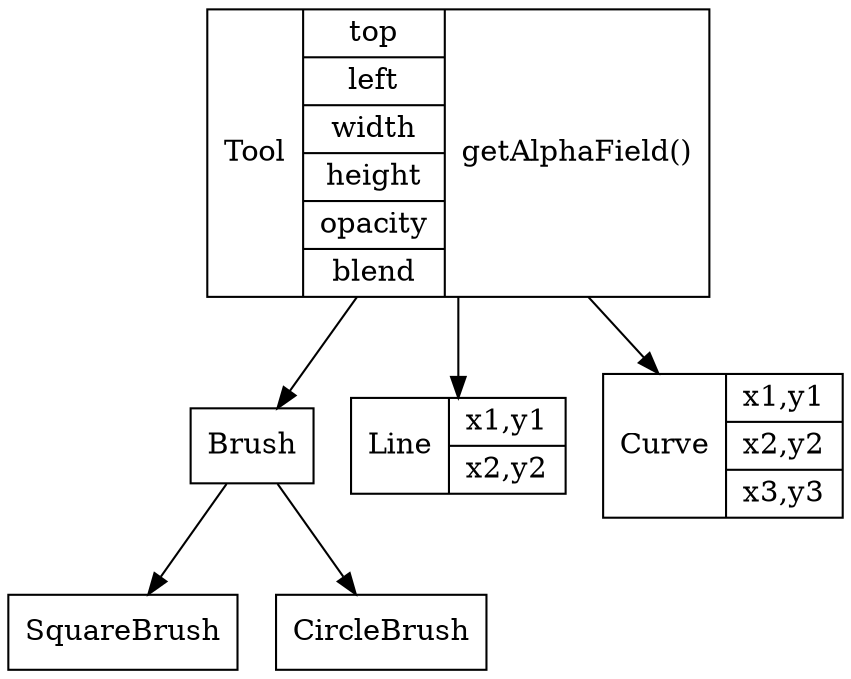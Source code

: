 digraph G {
	Tool [shape=record,label="Tool|{top|left|width|height|opacity|blend}|getAlphaField()"];
	Brush [shape=record,label="Brush"];
	Line [shape=record,label="Line|{x1,y1|x2,y2}"];
	Curve [shape=record,label="Curve|{x1,y1|x2,y2|x3,y3}"];
	SquareBrush [shape=record]
	CircleBrush [shape=record]

	Tool -> Brush;
	Tool -> Line;
	Tool -> Curve;
 
    Brush -> SquareBrush;                           
    Brush -> CircleBrush;
}
